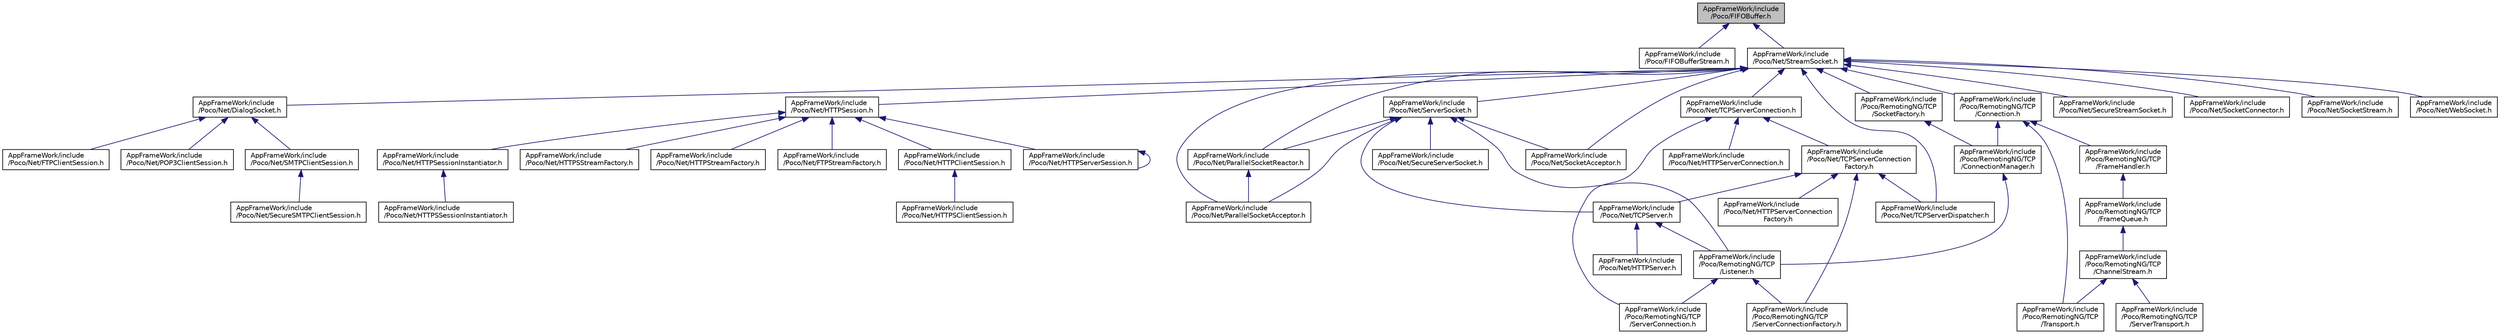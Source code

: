 digraph "AppFrameWork/include/Poco/FIFOBuffer.h"
{
 // LATEX_PDF_SIZE
  edge [fontname="Helvetica",fontsize="10",labelfontname="Helvetica",labelfontsize="10"];
  node [fontname="Helvetica",fontsize="10",shape=record];
  Node1 [label="AppFrameWork/include\l/Poco/FIFOBuffer.h",height=0.2,width=0.4,color="black", fillcolor="grey75", style="filled", fontcolor="black",tooltip=" "];
  Node1 -> Node2 [dir="back",color="midnightblue",fontsize="10",style="solid"];
  Node2 [label="AppFrameWork/include\l/Poco/FIFOBufferStream.h",height=0.2,width=0.4,color="black", fillcolor="white", style="filled",URL="$FIFOBufferStream_8h.html",tooltip=" "];
  Node1 -> Node3 [dir="back",color="midnightblue",fontsize="10",style="solid"];
  Node3 [label="AppFrameWork/include\l/Poco/Net/StreamSocket.h",height=0.2,width=0.4,color="black", fillcolor="white", style="filled",URL="$StreamSocket_8h.html",tooltip=" "];
  Node3 -> Node4 [dir="back",color="midnightblue",fontsize="10",style="solid"];
  Node4 [label="AppFrameWork/include\l/Poco/Net/DialogSocket.h",height=0.2,width=0.4,color="black", fillcolor="white", style="filled",URL="$DialogSocket_8h.html",tooltip=" "];
  Node4 -> Node5 [dir="back",color="midnightblue",fontsize="10",style="solid"];
  Node5 [label="AppFrameWork/include\l/Poco/Net/FTPClientSession.h",height=0.2,width=0.4,color="black", fillcolor="white", style="filled",URL="$FTPClientSession_8h.html",tooltip=" "];
  Node4 -> Node6 [dir="back",color="midnightblue",fontsize="10",style="solid"];
  Node6 [label="AppFrameWork/include\l/Poco/Net/POP3ClientSession.h",height=0.2,width=0.4,color="black", fillcolor="white", style="filled",URL="$POP3ClientSession_8h.html",tooltip=" "];
  Node4 -> Node7 [dir="back",color="midnightblue",fontsize="10",style="solid"];
  Node7 [label="AppFrameWork/include\l/Poco/Net/SMTPClientSession.h",height=0.2,width=0.4,color="black", fillcolor="white", style="filled",URL="$SMTPClientSession_8h.html",tooltip=" "];
  Node7 -> Node8 [dir="back",color="midnightblue",fontsize="10",style="solid"];
  Node8 [label="AppFrameWork/include\l/Poco/Net/SecureSMTPClientSession.h",height=0.2,width=0.4,color="black", fillcolor="white", style="filled",URL="$SecureSMTPClientSession_8h.html",tooltip=" "];
  Node3 -> Node9 [dir="back",color="midnightblue",fontsize="10",style="solid"];
  Node9 [label="AppFrameWork/include\l/Poco/Net/HTTPSession.h",height=0.2,width=0.4,color="black", fillcolor="white", style="filled",URL="$HTTPSession_8h.html",tooltip=" "];
  Node9 -> Node10 [dir="back",color="midnightblue",fontsize="10",style="solid"];
  Node10 [label="AppFrameWork/include\l/Poco/Net/FTPStreamFactory.h",height=0.2,width=0.4,color="black", fillcolor="white", style="filled",URL="$FTPStreamFactory_8h.html",tooltip=" "];
  Node9 -> Node11 [dir="back",color="midnightblue",fontsize="10",style="solid"];
  Node11 [label="AppFrameWork/include\l/Poco/Net/HTTPClientSession.h",height=0.2,width=0.4,color="black", fillcolor="white", style="filled",URL="$HTTPClientSession_8h.html",tooltip=" "];
  Node11 -> Node12 [dir="back",color="midnightblue",fontsize="10",style="solid"];
  Node12 [label="AppFrameWork/include\l/Poco/Net/HTTPSClientSession.h",height=0.2,width=0.4,color="black", fillcolor="white", style="filled",URL="$HTTPSClientSession_8h.html",tooltip=" "];
  Node9 -> Node13 [dir="back",color="midnightblue",fontsize="10",style="solid"];
  Node13 [label="AppFrameWork/include\l/Poco/Net/HTTPServerSession.h",height=0.2,width=0.4,color="black", fillcolor="white", style="filled",URL="$HTTPServerSession_8h.html",tooltip=" "];
  Node13 -> Node13 [dir="back",color="midnightblue",fontsize="10",style="solid"];
  Node9 -> Node14 [dir="back",color="midnightblue",fontsize="10",style="solid"];
  Node14 [label="AppFrameWork/include\l/Poco/Net/HTTPSessionInstantiator.h",height=0.2,width=0.4,color="black", fillcolor="white", style="filled",URL="$HTTPSessionInstantiator_8h.html",tooltip=" "];
  Node14 -> Node15 [dir="back",color="midnightblue",fontsize="10",style="solid"];
  Node15 [label="AppFrameWork/include\l/Poco/Net/HTTPSSessionInstantiator.h",height=0.2,width=0.4,color="black", fillcolor="white", style="filled",URL="$HTTPSSessionInstantiator_8h.html",tooltip=" "];
  Node9 -> Node16 [dir="back",color="midnightblue",fontsize="10",style="solid"];
  Node16 [label="AppFrameWork/include\l/Poco/Net/HTTPSStreamFactory.h",height=0.2,width=0.4,color="black", fillcolor="white", style="filled",URL="$HTTPSStreamFactory_8h.html",tooltip=" "];
  Node9 -> Node17 [dir="back",color="midnightblue",fontsize="10",style="solid"];
  Node17 [label="AppFrameWork/include\l/Poco/Net/HTTPStreamFactory.h",height=0.2,width=0.4,color="black", fillcolor="white", style="filled",URL="$HTTPStreamFactory_8h.html",tooltip=" "];
  Node3 -> Node18 [dir="back",color="midnightblue",fontsize="10",style="solid"];
  Node18 [label="AppFrameWork/include\l/Poco/Net/ParallelSocketAcceptor.h",height=0.2,width=0.4,color="black", fillcolor="white", style="filled",URL="$ParallelSocketAcceptor_8h.html",tooltip=" "];
  Node3 -> Node19 [dir="back",color="midnightblue",fontsize="10",style="solid"];
  Node19 [label="AppFrameWork/include\l/Poco/Net/ParallelSocketReactor.h",height=0.2,width=0.4,color="black", fillcolor="white", style="filled",URL="$ParallelSocketReactor_8h.html",tooltip=" "];
  Node19 -> Node18 [dir="back",color="midnightblue",fontsize="10",style="solid"];
  Node3 -> Node20 [dir="back",color="midnightblue",fontsize="10",style="solid"];
  Node20 [label="AppFrameWork/include\l/Poco/Net/SecureStreamSocket.h",height=0.2,width=0.4,color="black", fillcolor="white", style="filled",URL="$SecureStreamSocket_8h.html",tooltip=" "];
  Node3 -> Node21 [dir="back",color="midnightblue",fontsize="10",style="solid"];
  Node21 [label="AppFrameWork/include\l/Poco/Net/ServerSocket.h",height=0.2,width=0.4,color="black", fillcolor="white", style="filled",URL="$ServerSocket_8h.html",tooltip=" "];
  Node21 -> Node18 [dir="back",color="midnightblue",fontsize="10",style="solid"];
  Node21 -> Node19 [dir="back",color="midnightblue",fontsize="10",style="solid"];
  Node21 -> Node22 [dir="back",color="midnightblue",fontsize="10",style="solid"];
  Node22 [label="AppFrameWork/include\l/Poco/Net/SecureServerSocket.h",height=0.2,width=0.4,color="black", fillcolor="white", style="filled",URL="$SecureServerSocket_8h.html",tooltip=" "];
  Node21 -> Node23 [dir="back",color="midnightblue",fontsize="10",style="solid"];
  Node23 [label="AppFrameWork/include\l/Poco/Net/SocketAcceptor.h",height=0.2,width=0.4,color="black", fillcolor="white", style="filled",URL="$SocketAcceptor_8h.html",tooltip=" "];
  Node21 -> Node24 [dir="back",color="midnightblue",fontsize="10",style="solid"];
  Node24 [label="AppFrameWork/include\l/Poco/Net/TCPServer.h",height=0.2,width=0.4,color="black", fillcolor="white", style="filled",URL="$TCPServer_8h.html",tooltip=" "];
  Node24 -> Node25 [dir="back",color="midnightblue",fontsize="10",style="solid"];
  Node25 [label="AppFrameWork/include\l/Poco/Net/HTTPServer.h",height=0.2,width=0.4,color="black", fillcolor="white", style="filled",URL="$HTTPServer_8h.html",tooltip=" "];
  Node24 -> Node26 [dir="back",color="midnightblue",fontsize="10",style="solid"];
  Node26 [label="AppFrameWork/include\l/Poco/RemotingNG/TCP\l/Listener.h",height=0.2,width=0.4,color="black", fillcolor="white", style="filled",URL="$TCP_2Listener_8h.html",tooltip=" "];
  Node26 -> Node27 [dir="back",color="midnightblue",fontsize="10",style="solid"];
  Node27 [label="AppFrameWork/include\l/Poco/RemotingNG/TCP\l/ServerConnection.h",height=0.2,width=0.4,color="black", fillcolor="white", style="filled",URL="$ServerConnection_8h.html",tooltip=" "];
  Node26 -> Node28 [dir="back",color="midnightblue",fontsize="10",style="solid"];
  Node28 [label="AppFrameWork/include\l/Poco/RemotingNG/TCP\l/ServerConnectionFactory.h",height=0.2,width=0.4,color="black", fillcolor="white", style="filled",URL="$ServerConnectionFactory_8h.html",tooltip=" "];
  Node21 -> Node26 [dir="back",color="midnightblue",fontsize="10",style="solid"];
  Node3 -> Node23 [dir="back",color="midnightblue",fontsize="10",style="solid"];
  Node3 -> Node29 [dir="back",color="midnightblue",fontsize="10",style="solid"];
  Node29 [label="AppFrameWork/include\l/Poco/Net/SocketConnector.h",height=0.2,width=0.4,color="black", fillcolor="white", style="filled",URL="$SocketConnector_8h.html",tooltip=" "];
  Node3 -> Node30 [dir="back",color="midnightblue",fontsize="10",style="solid"];
  Node30 [label="AppFrameWork/include\l/Poco/Net/SocketStream.h",height=0.2,width=0.4,color="black", fillcolor="white", style="filled",URL="$SocketStream_8h.html",tooltip=" "];
  Node3 -> Node31 [dir="back",color="midnightblue",fontsize="10",style="solid"];
  Node31 [label="AppFrameWork/include\l/Poco/Net/TCPServerConnection.h",height=0.2,width=0.4,color="black", fillcolor="white", style="filled",URL="$TCPServerConnection_8h.html",tooltip=" "];
  Node31 -> Node32 [dir="back",color="midnightblue",fontsize="10",style="solid"];
  Node32 [label="AppFrameWork/include\l/Poco/Net/HTTPServerConnection.h",height=0.2,width=0.4,color="black", fillcolor="white", style="filled",URL="$HTTPServerConnection_8h.html",tooltip=" "];
  Node31 -> Node33 [dir="back",color="midnightblue",fontsize="10",style="solid"];
  Node33 [label="AppFrameWork/include\l/Poco/Net/TCPServerConnection\lFactory.h",height=0.2,width=0.4,color="black", fillcolor="white", style="filled",URL="$TCPServerConnectionFactory_8h.html",tooltip=" "];
  Node33 -> Node34 [dir="back",color="midnightblue",fontsize="10",style="solid"];
  Node34 [label="AppFrameWork/include\l/Poco/Net/HTTPServerConnection\lFactory.h",height=0.2,width=0.4,color="black", fillcolor="white", style="filled",URL="$HTTPServerConnectionFactory_8h.html",tooltip=" "];
  Node33 -> Node24 [dir="back",color="midnightblue",fontsize="10",style="solid"];
  Node33 -> Node35 [dir="back",color="midnightblue",fontsize="10",style="solid"];
  Node35 [label="AppFrameWork/include\l/Poco/Net/TCPServerDispatcher.h",height=0.2,width=0.4,color="black", fillcolor="white", style="filled",URL="$TCPServerDispatcher_8h.html",tooltip=" "];
  Node33 -> Node28 [dir="back",color="midnightblue",fontsize="10",style="solid"];
  Node31 -> Node27 [dir="back",color="midnightblue",fontsize="10",style="solid"];
  Node3 -> Node35 [dir="back",color="midnightblue",fontsize="10",style="solid"];
  Node3 -> Node36 [dir="back",color="midnightblue",fontsize="10",style="solid"];
  Node36 [label="AppFrameWork/include\l/Poco/Net/WebSocket.h",height=0.2,width=0.4,color="black", fillcolor="white", style="filled",URL="$WebSocket_8h.html",tooltip=" "];
  Node3 -> Node37 [dir="back",color="midnightblue",fontsize="10",style="solid"];
  Node37 [label="AppFrameWork/include\l/Poco/RemotingNG/TCP\l/Connection.h",height=0.2,width=0.4,color="black", fillcolor="white", style="filled",URL="$Connection_8h.html",tooltip=" "];
  Node37 -> Node38 [dir="back",color="midnightblue",fontsize="10",style="solid"];
  Node38 [label="AppFrameWork/include\l/Poco/RemotingNG/TCP\l/ConnectionManager.h",height=0.2,width=0.4,color="black", fillcolor="white", style="filled",URL="$ConnectionManager_8h.html",tooltip=" "];
  Node38 -> Node26 [dir="back",color="midnightblue",fontsize="10",style="solid"];
  Node37 -> Node39 [dir="back",color="midnightblue",fontsize="10",style="solid"];
  Node39 [label="AppFrameWork/include\l/Poco/RemotingNG/TCP\l/FrameHandler.h",height=0.2,width=0.4,color="black", fillcolor="white", style="filled",URL="$FrameHandler_8h.html",tooltip=" "];
  Node39 -> Node40 [dir="back",color="midnightblue",fontsize="10",style="solid"];
  Node40 [label="AppFrameWork/include\l/Poco/RemotingNG/TCP\l/FrameQueue.h",height=0.2,width=0.4,color="black", fillcolor="white", style="filled",URL="$FrameQueue_8h.html",tooltip=" "];
  Node40 -> Node41 [dir="back",color="midnightblue",fontsize="10",style="solid"];
  Node41 [label="AppFrameWork/include\l/Poco/RemotingNG/TCP\l/ChannelStream.h",height=0.2,width=0.4,color="black", fillcolor="white", style="filled",URL="$ChannelStream_8h.html",tooltip=" "];
  Node41 -> Node42 [dir="back",color="midnightblue",fontsize="10",style="solid"];
  Node42 [label="AppFrameWork/include\l/Poco/RemotingNG/TCP\l/ServerTransport.h",height=0.2,width=0.4,color="black", fillcolor="white", style="filled",URL="$TCP_2ServerTransport_8h.html",tooltip=" "];
  Node41 -> Node43 [dir="back",color="midnightblue",fontsize="10",style="solid"];
  Node43 [label="AppFrameWork/include\l/Poco/RemotingNG/TCP\l/Transport.h",height=0.2,width=0.4,color="black", fillcolor="white", style="filled",URL="$TCP_2Transport_8h.html",tooltip=" "];
  Node37 -> Node43 [dir="back",color="midnightblue",fontsize="10",style="solid"];
  Node3 -> Node44 [dir="back",color="midnightblue",fontsize="10",style="solid"];
  Node44 [label="AppFrameWork/include\l/Poco/RemotingNG/TCP\l/SocketFactory.h",height=0.2,width=0.4,color="black", fillcolor="white", style="filled",URL="$SocketFactory_8h.html",tooltip=" "];
  Node44 -> Node38 [dir="back",color="midnightblue",fontsize="10",style="solid"];
}
